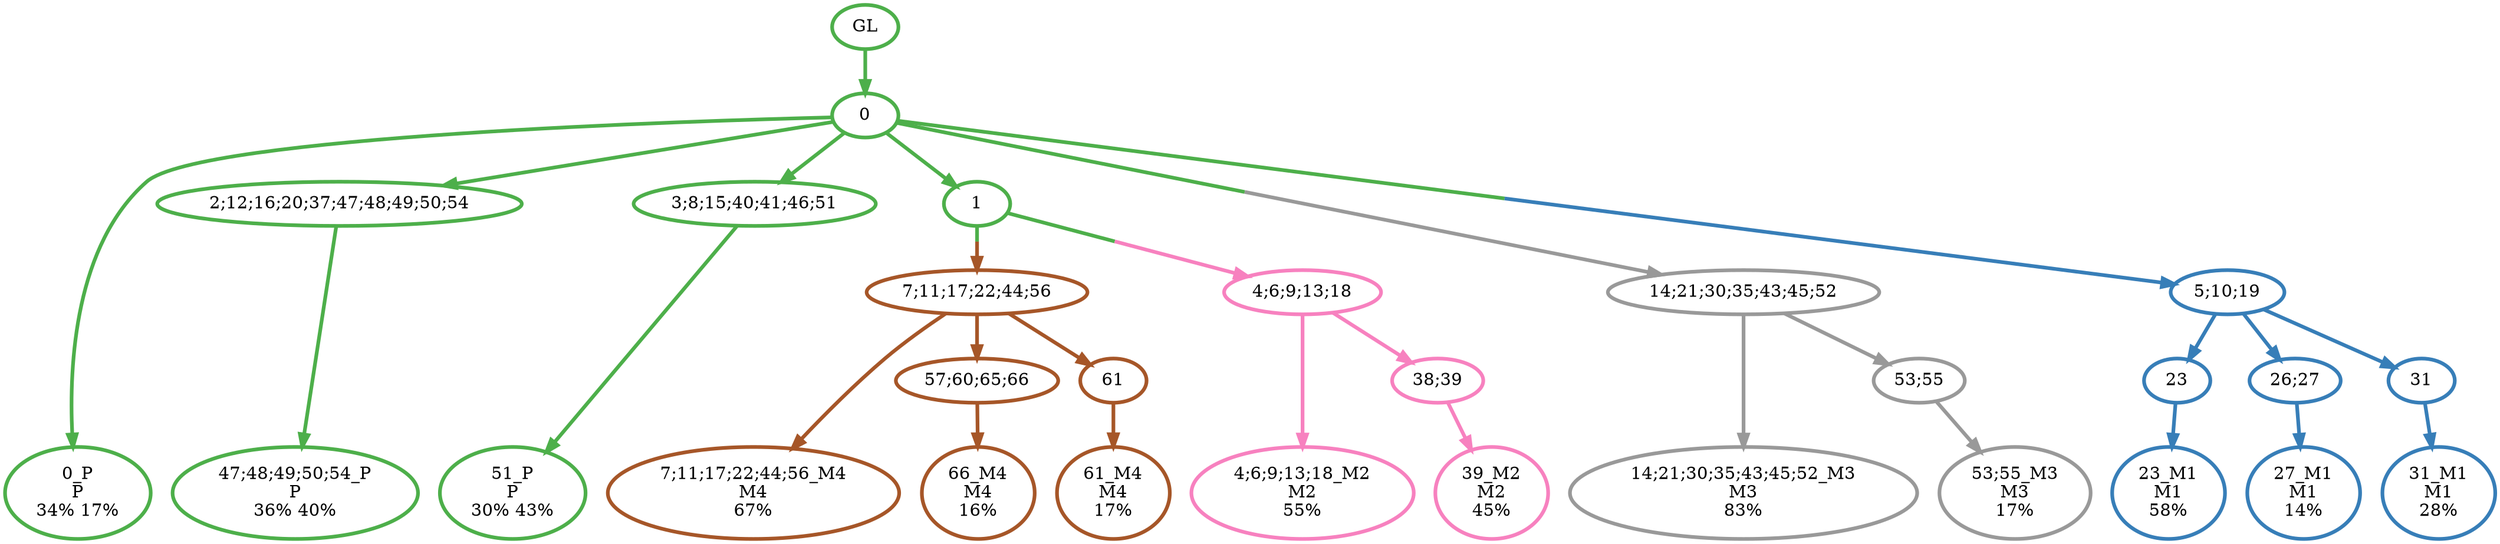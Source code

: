 digraph T {
	{
		rank=same
		26 [penwidth=3,colorscheme=set19,color=3,label="0_P\nP\n34% 17%"]
		24 [penwidth=3,colorscheme=set19,color=3,label="47;48;49;50;54_P\nP\n36% 40%"]
		22 [penwidth=3,colorscheme=set19,color=3,label="51_P\nP\n30% 43%"]
		20 [penwidth=3,colorscheme=set19,color=2,label="23_M1\nM1\n58%"]
		18 [penwidth=3,colorscheme=set19,color=2,label="27_M1\nM1\n14%"]
		16 [penwidth=3,colorscheme=set19,color=2,label="31_M1\nM1\n28%"]
		14 [penwidth=3,colorscheme=set19,color=8,label="4;6;9;13;18_M2\nM2\n55%"]
		12 [penwidth=3,colorscheme=set19,color=8,label="39_M2\nM2\n45%"]
		11 [penwidth=3,colorscheme=set19,color=9,label="14;21;30;35;43;45;52_M3\nM3\n83%"]
		9 [penwidth=3,colorscheme=set19,color=9,label="53;55_M3\nM3\n17%"]
		8 [penwidth=3,colorscheme=set19,color=7,label="7;11;17;22;44;56_M4\nM4\n67%"]
		6 [penwidth=3,colorscheme=set19,color=7,label="66_M4\nM4\n16%"]
		4 [penwidth=3,colorscheme=set19,color=7,label="61_M4\nM4\n17%"]
	}
	28 [penwidth=3,colorscheme=set19,color=3,label="GL"]
	27 [penwidth=3,colorscheme=set19,color=3,label="0"]
	25 [penwidth=3,colorscheme=set19,color=3,label="2;12;16;20;37;47;48;49;50;54"]
	23 [penwidth=3,colorscheme=set19,color=3,label="3;8;15;40;41;46;51"]
	21 [penwidth=3,colorscheme=set19,color=2,label="23"]
	19 [penwidth=3,colorscheme=set19,color=2,label="26;27"]
	17 [penwidth=3,colorscheme=set19,color=2,label="31"]
	15 [penwidth=3,colorscheme=set19,color=3,label="1"]
	13 [penwidth=3,colorscheme=set19,color=8,label="38;39"]
	10 [penwidth=3,colorscheme=set19,color=9,label="53;55"]
	7 [penwidth=3,colorscheme=set19,color=7,label="57;60;65;66"]
	5 [penwidth=3,colorscheme=set19,color=7,label="61"]
	3 [penwidth=3,colorscheme=set19,color=7,label="7;11;17;22;44;56"]
	2 [penwidth=3,colorscheme=set19,color=9,label="14;21;30;35;43;45;52"]
	1 [penwidth=3,colorscheme=set19,color=8,label="4;6;9;13;18"]
	0 [penwidth=3,colorscheme=set19,color=2,label="5;10;19"]
	28 -> 27 [penwidth=3,colorscheme=set19,color=3]
	27 -> 26 [penwidth=3,colorscheme=set19,color=3]
	27 -> 15 [penwidth=3,colorscheme=set19,color=3]
	27 -> 23 [penwidth=3,colorscheme=set19,color=3]
	27 -> 25 [penwidth=3,colorscheme=set19,color=3]
	27 -> 2 [penwidth=3,colorscheme=set19,color="3;0.5:9"]
	27 -> 0 [penwidth=3,colorscheme=set19,color="3;0.5:2"]
	25 -> 24 [penwidth=3,colorscheme=set19,color=3]
	23 -> 22 [penwidth=3,colorscheme=set19,color=3]
	21 -> 20 [penwidth=3,colorscheme=set19,color=2]
	19 -> 18 [penwidth=3,colorscheme=set19,color=2]
	17 -> 16 [penwidth=3,colorscheme=set19,color=2]
	15 -> 3 [penwidth=3,colorscheme=set19,color="3;0.5:7"]
	15 -> 1 [penwidth=3,colorscheme=set19,color="3;0.5:8"]
	13 -> 12 [penwidth=3,colorscheme=set19,color=8]
	10 -> 9 [penwidth=3,colorscheme=set19,color=9]
	7 -> 6 [penwidth=3,colorscheme=set19,color=7]
	5 -> 4 [penwidth=3,colorscheme=set19,color=7]
	3 -> 8 [penwidth=3,colorscheme=set19,color=7]
	3 -> 7 [penwidth=3,colorscheme=set19,color=7]
	3 -> 5 [penwidth=3,colorscheme=set19,color=7]
	2 -> 11 [penwidth=3,colorscheme=set19,color=9]
	2 -> 10 [penwidth=3,colorscheme=set19,color=9]
	1 -> 14 [penwidth=3,colorscheme=set19,color=8]
	1 -> 13 [penwidth=3,colorscheme=set19,color=8]
	0 -> 21 [penwidth=3,colorscheme=set19,color=2]
	0 -> 19 [penwidth=3,colorscheme=set19,color=2]
	0 -> 17 [penwidth=3,colorscheme=set19,color=2]
}
